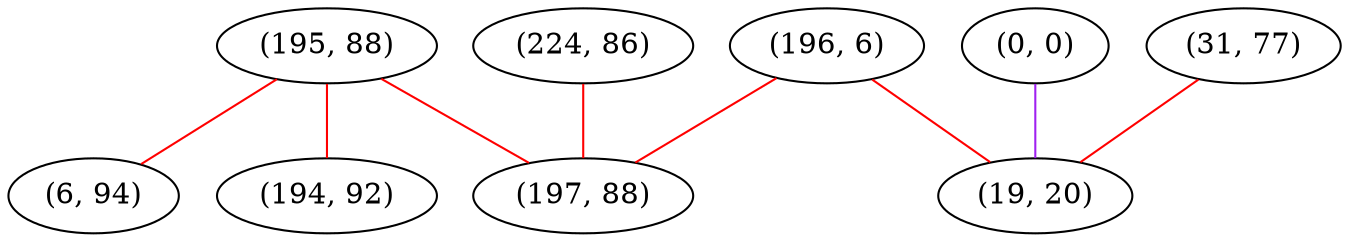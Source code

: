 graph "" {
"(195, 88)";
"(224, 86)";
"(0, 0)";
"(196, 6)";
"(197, 88)";
"(6, 94)";
"(31, 77)";
"(19, 20)";
"(194, 92)";
"(195, 88)" -- "(194, 92)"  [color=red, key=0, weight=1];
"(195, 88)" -- "(197, 88)"  [color=red, key=0, weight=1];
"(195, 88)" -- "(6, 94)"  [color=red, key=0, weight=1];
"(224, 86)" -- "(197, 88)"  [color=red, key=0, weight=1];
"(0, 0)" -- "(19, 20)"  [color=purple, key=0, weight=4];
"(196, 6)" -- "(19, 20)"  [color=red, key=0, weight=1];
"(196, 6)" -- "(197, 88)"  [color=red, key=0, weight=1];
"(31, 77)" -- "(19, 20)"  [color=red, key=0, weight=1];
}
